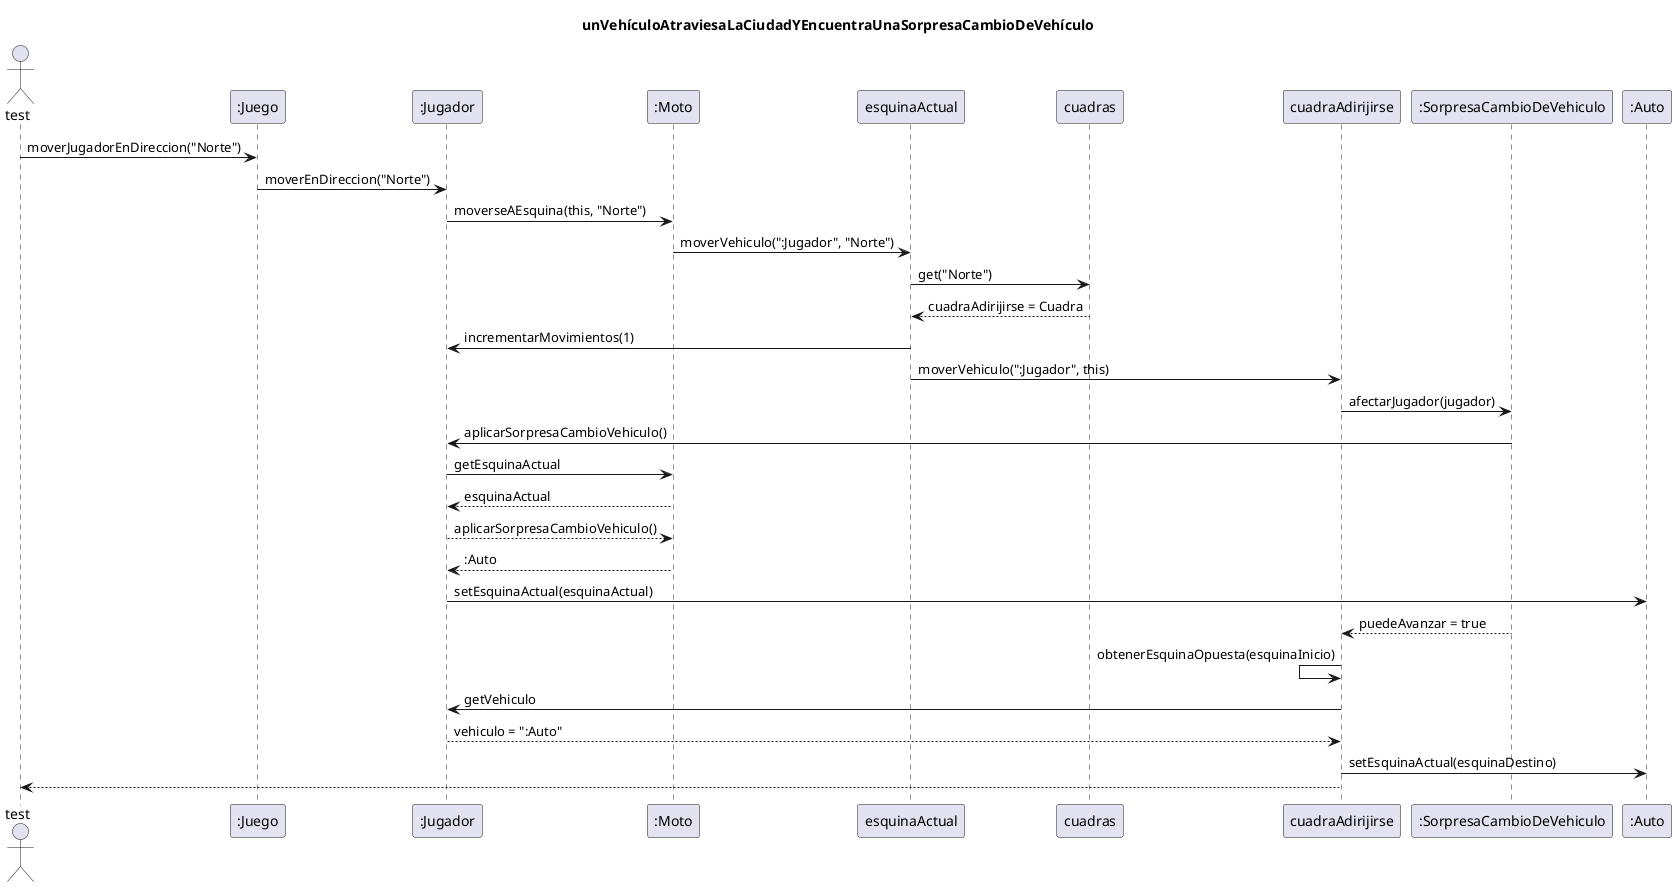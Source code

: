 @startuml
title: unVehículoAtraviesaLaCiudadYEncuentraUnaSorpresaCambioDeVehículo

Actor test
test -> ":Juego"  : moverJugadorEnDireccion("Norte")
":Juego" -> ":Jugador" : moverEnDireccion("Norte")
":Jugador" -> ":Moto" : moverseAEsquina(this, "Norte")
":Moto" -> esquinaActual : moverVehiculo(":Jugador", "Norte")
esquinaActual -> cuadras : get("Norte")
esquinaActual <-- cuadras : cuadraAdirijirse = Cuadra
esquinaActual -> ":Jugador" : incrementarMovimientos(1)
esquinaActual -> cuadraAdirijirse : moverVehiculo(":Jugador", this)

cuadraAdirijirse -> ":SorpresaCambioDeVehiculo" : afectarJugador(jugador)
":SorpresaCambioDeVehiculo" -> ":Jugador" : aplicarSorpresaCambioVehiculo()

":Jugador" -> ":Moto" : getEsquinaActual
":Jugador" <-- ":Moto" : esquinaActual
":Jugador" --> ":Moto" : aplicarSorpresaCambioVehiculo()
":Jugador" <-- ":Moto" : :Auto
":Jugador" -> ":Auto" : setEsquinaActual(esquinaActual)
cuadraAdirijirse <-- ":SorpresaCambioDeVehiculo" : puedeAvanzar = true

cuadraAdirijirse <- cuadraAdirijirse : obtenerEsquinaOpuesta(esquinaInicio)
cuadraAdirijirse -> ":Jugador" : getVehiculo
cuadraAdirijirse <-- ":Jugador" : vehiculo = ":Auto"
cuadraAdirijirse -> ":Auto" : setEsquinaActual(esquinaDestino)
test <-- cuadraAdirijirse
@enduml